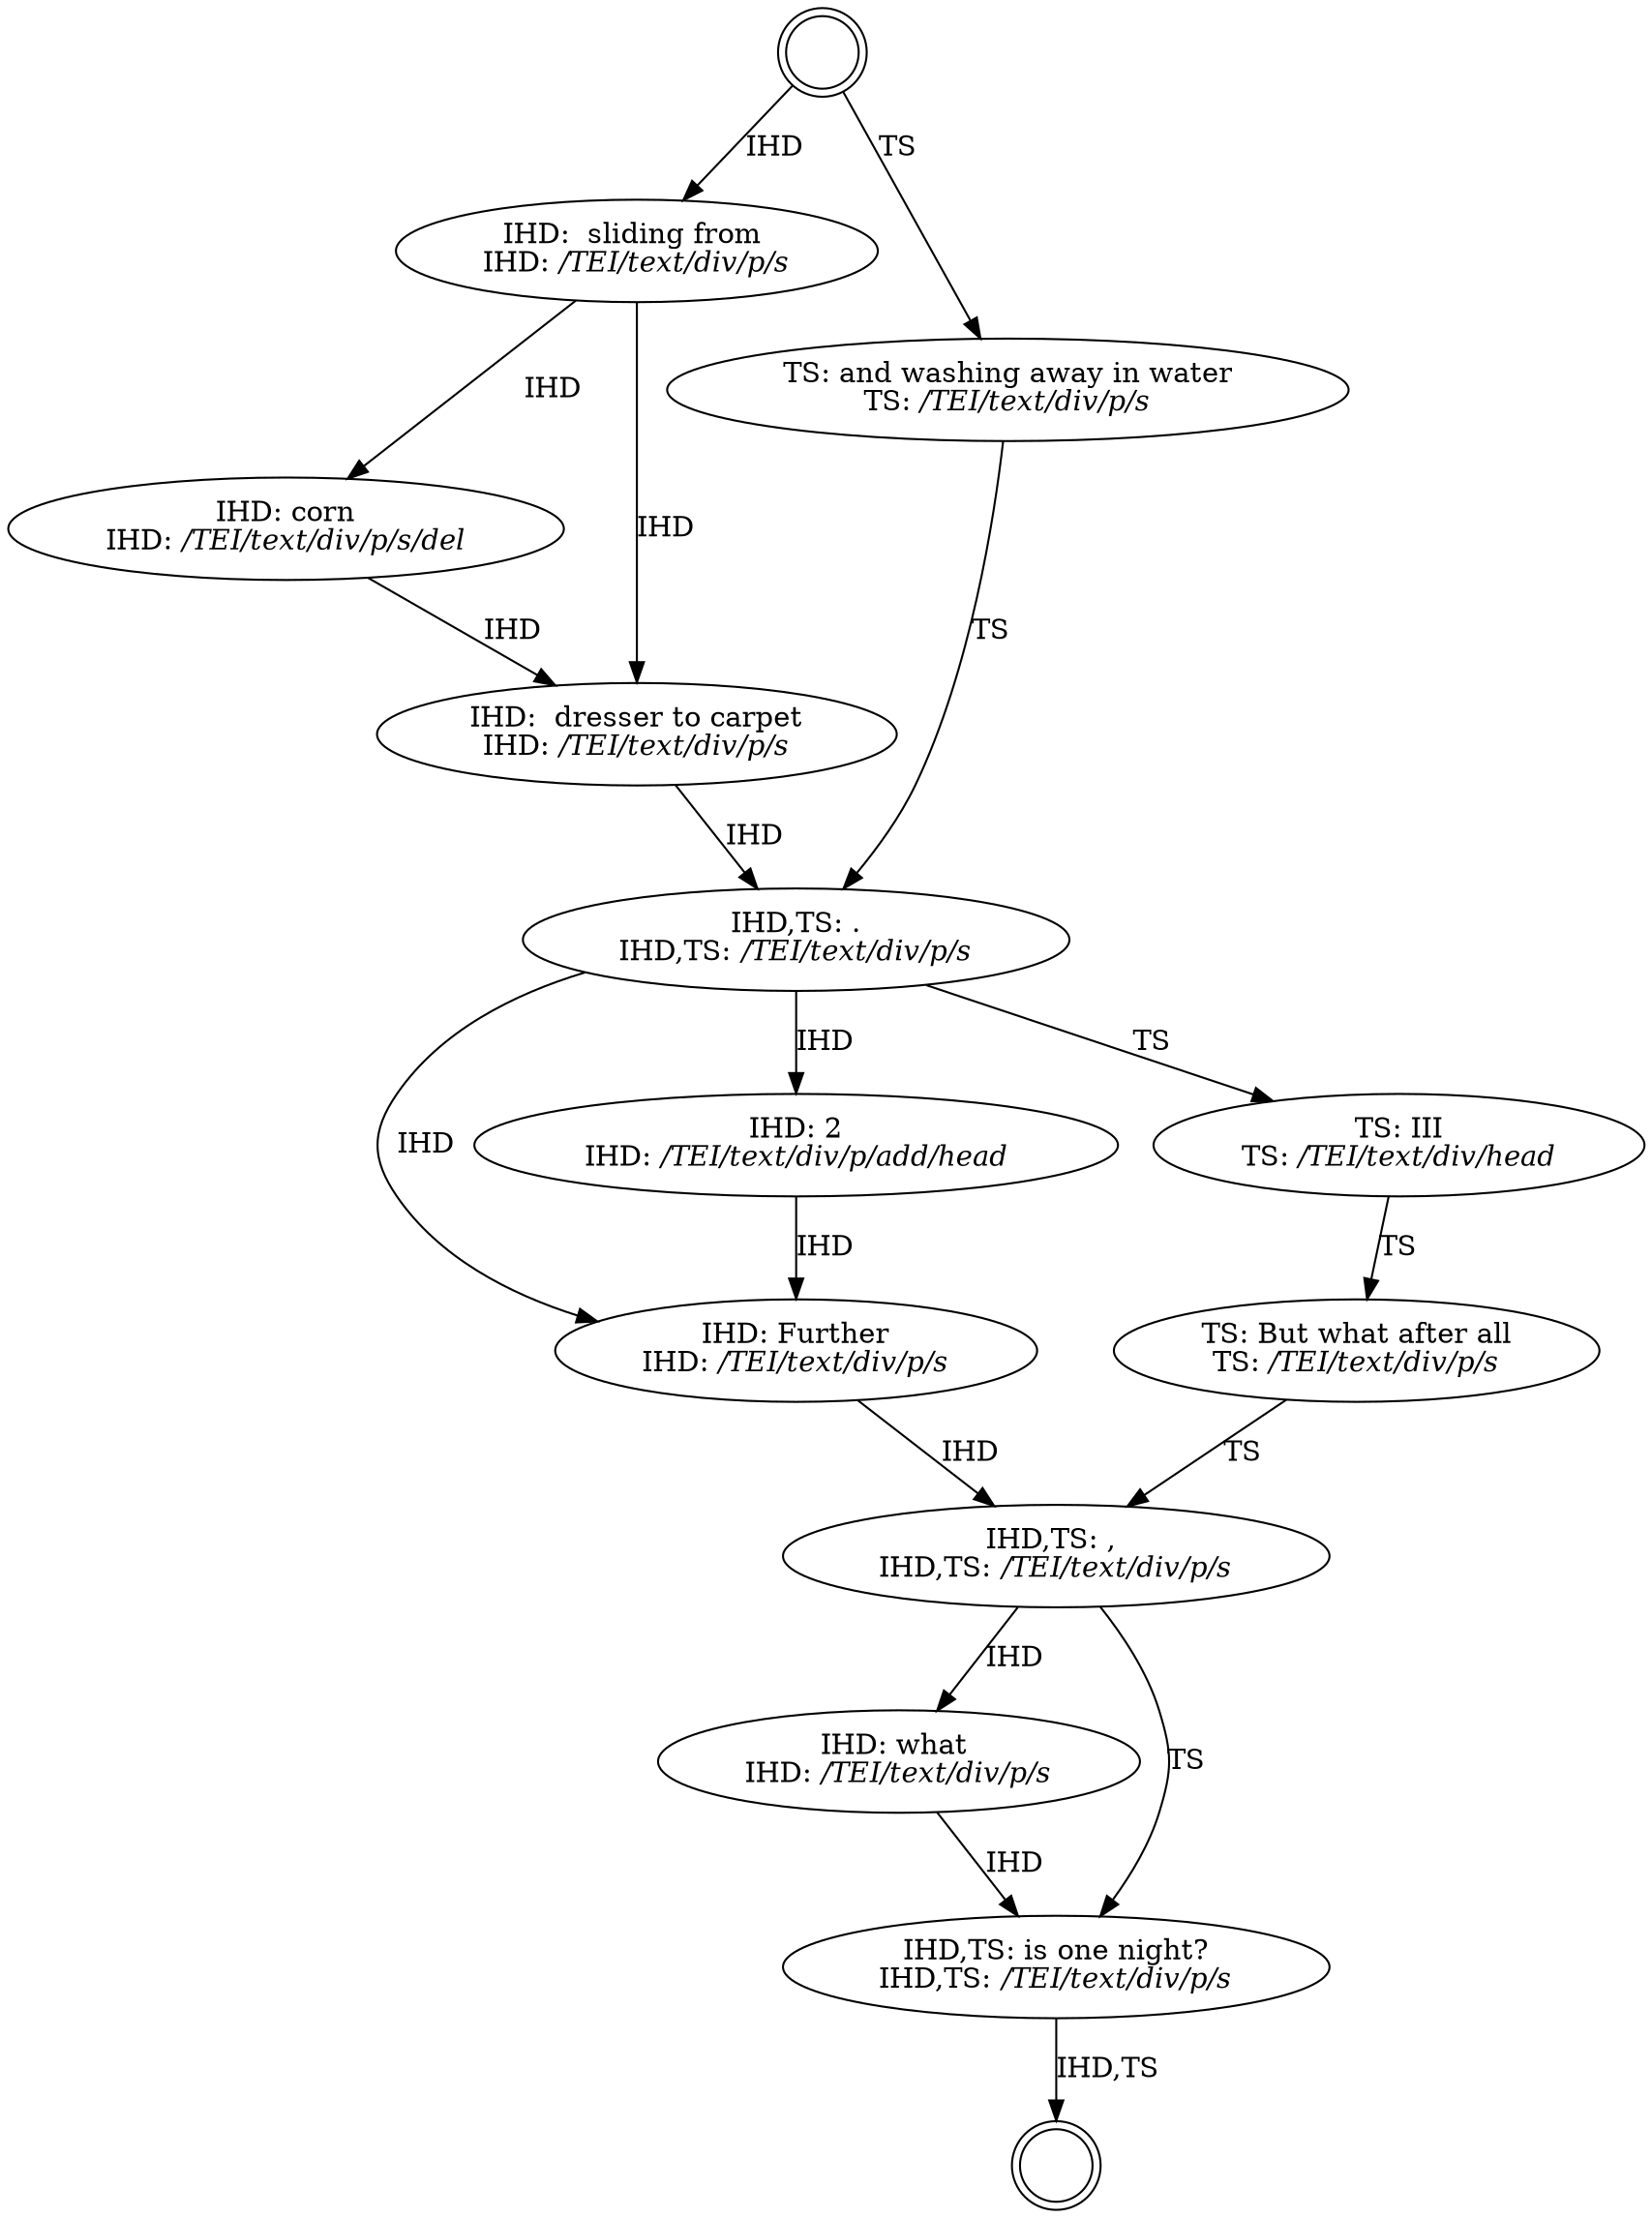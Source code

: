 digraph CollationGraph{
labelloc=b
t000 [label="";shape=doublecircle,rank=middle]
t001 [label="";shape=doublecircle,rank=middle]
t002 [label=<IHD: &nbsp;sliding&nbsp;from&nbsp;<br/>IHD: <i>/TEI/text/div/p/s</i>>]
t003 [label=<IHD: Further<br/>IHD: <i>/TEI/text/div/p/s</i>>]
t004 [label=<IHD,TS: ,&nbsp;<br/>IHD,TS: <i>/TEI/text/div/p/s</i>>]
t005 [label=<IHD: what&nbsp;<br/>IHD: <i>/TEI/text/div/p/s</i>>]
t006 [label=<IHD,TS: is&nbsp;one&nbsp;night?<br/>IHD,TS: <i>/TEI/text/div/p/s</i>>]
t007 [label=<IHD: corn<br/>IHD: <i>/TEI/text/div/p/s/del</i>>]
t008 [label=<IHD: &nbsp;dresser&nbsp;to&nbsp;carpet<br/>IHD: <i>/TEI/text/div/p/s</i>>]
t009 [label=<IHD,TS: .<br/>IHD,TS: <i>/TEI/text/div/p/s</i>>]
t010 [label=<IHD: 2<br/>IHD: <i>/TEI/text/div/p/add/head</i>>]
t011 [label=<TS: and&nbsp;washing&nbsp;away&nbsp;in&nbsp;water<br/>TS: <i>/TEI/text/div/p/s</i>>]
t012 [label=<TS: III<br/>TS: <i>/TEI/text/div/head</i>>]
t013 [label=<TS: But&nbsp;what&nbsp;after&nbsp;all<br/>TS: <i>/TEI/text/div/p/s</i>>]
t000->t002[label="IHD"]
t000->t011[label="TS"]
t002->t007[label="IHD"]
t002->t008[label="IHD"]
t003->t004[label="IHD"]
t004->t005[label="IHD"]
t004->t006[label="TS"]
t005->t006[label="IHD"]
t006->t001[label="IHD,TS"]
t007->t008[label="IHD"]
t008->t009[label="IHD"]
t009->t003[label="IHD"]
t009->t010[label="IHD"]
t009->t012[label="TS"]
t010->t003[label="IHD"]
t011->t009[label="TS"]
t012->t013[label="TS"]
t013->t004[label="TS"]
}